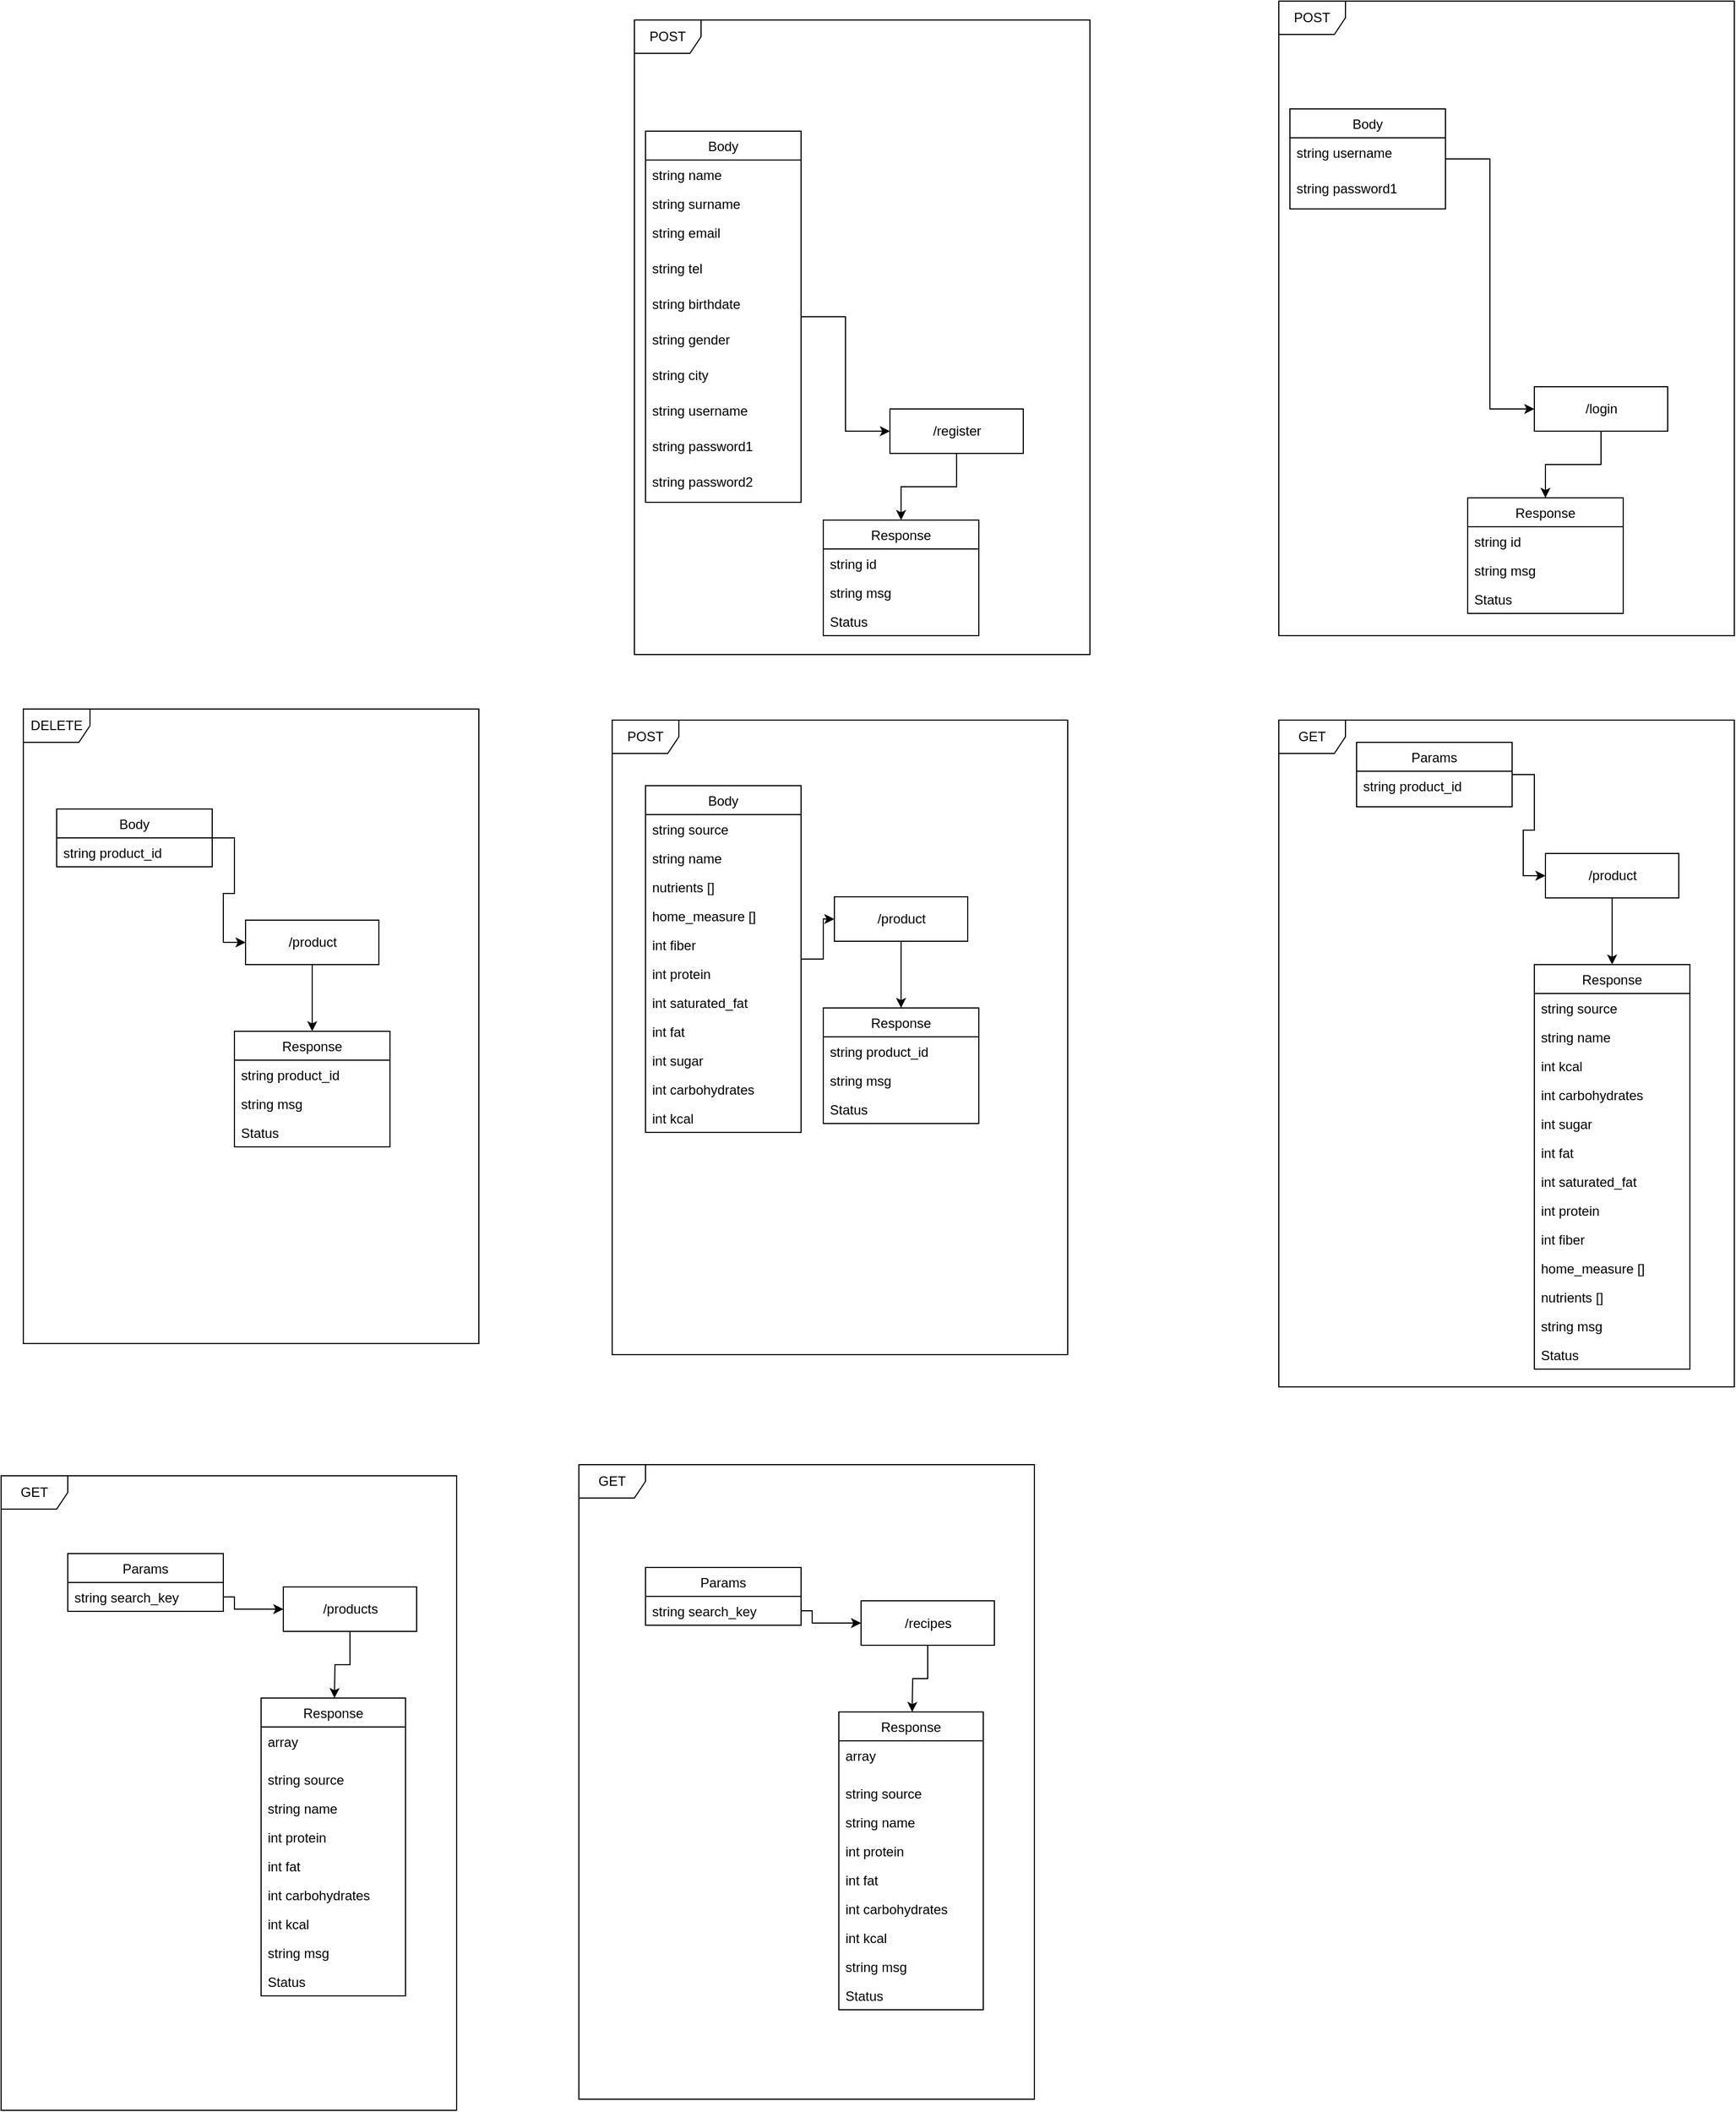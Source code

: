 <mxfile version="13.10.4" type="device"><diagram id="yegU8sAF3auYgTKR-F8N" name="Strona-1"><mxGraphModel dx="4359" dy="2825" grid="1" gridSize="10" guides="1" tooltips="1" connect="1" arrows="1" fold="1" page="1" pageScale="1" pageWidth="827" pageHeight="1169" math="0" shadow="0"><root><mxCell id="0"/><mxCell id="1" parent="0"/><mxCell id="OB1w2-BVkb5mGwFjo3nm-11" style="edgeStyle=orthogonalEdgeStyle;rounded=0;orthogonalLoop=1;jettySize=auto;html=1;entryX=0;entryY=0.5;entryDx=0;entryDy=0;" parent="1" source="OB1w2-BVkb5mGwFjo3nm-1" target="OB1w2-BVkb5mGwFjo3nm-5" edge="1"><mxGeometry relative="1" as="geometry"/></mxCell><mxCell id="OB1w2-BVkb5mGwFjo3nm-1" value="Body" style="swimlane;fontStyle=0;childLayout=stackLayout;horizontal=1;startSize=26;horizontalStack=0;resizeParent=1;resizeParentMax=0;resizeLast=0;collapsible=1;marginBottom=0;swimlaneFillColor=#ffffff;" parent="1" vertex="1"><mxGeometry x="150" y="40" width="140" height="334" as="geometry"/></mxCell><mxCell id="OB1w2-BVkb5mGwFjo3nm-2" value="string name" style="text;strokeColor=none;fillColor=none;align=left;verticalAlign=top;spacingLeft=4;spacingRight=4;overflow=hidden;rotatable=0;points=[[0,0.5],[1,0.5]];portConstraint=eastwest;" parent="OB1w2-BVkb5mGwFjo3nm-1" vertex="1"><mxGeometry y="26" width="140" height="26" as="geometry"/></mxCell><mxCell id="OB1w2-BVkb5mGwFjo3nm-3" value="string surname" style="text;strokeColor=none;fillColor=none;align=left;verticalAlign=top;spacingLeft=4;spacingRight=4;overflow=hidden;rotatable=0;points=[[0,0.5],[1,0.5]];portConstraint=eastwest;" parent="OB1w2-BVkb5mGwFjo3nm-1" vertex="1"><mxGeometry y="52" width="140" height="26" as="geometry"/></mxCell><mxCell id="DghNN2KxjI_iCjwxNgJt-4" value="string email" style="text;strokeColor=none;fillColor=none;align=left;verticalAlign=top;spacingLeft=4;spacingRight=4;overflow=hidden;rotatable=0;points=[[0,0.5],[1,0.5]];portConstraint=eastwest;" vertex="1" parent="OB1w2-BVkb5mGwFjo3nm-1"><mxGeometry y="78" width="140" height="32" as="geometry"/></mxCell><mxCell id="DghNN2KxjI_iCjwxNgJt-5" value="string tel" style="text;strokeColor=none;fillColor=none;align=left;verticalAlign=top;spacingLeft=4;spacingRight=4;overflow=hidden;rotatable=0;points=[[0,0.5],[1,0.5]];portConstraint=eastwest;" vertex="1" parent="OB1w2-BVkb5mGwFjo3nm-1"><mxGeometry y="110" width="140" height="32" as="geometry"/></mxCell><mxCell id="DghNN2KxjI_iCjwxNgJt-7" value="string birthdate" style="text;strokeColor=none;fillColor=none;align=left;verticalAlign=top;spacingLeft=4;spacingRight=4;overflow=hidden;rotatable=0;points=[[0,0.5],[1,0.5]];portConstraint=eastwest;" vertex="1" parent="OB1w2-BVkb5mGwFjo3nm-1"><mxGeometry y="142" width="140" height="32" as="geometry"/></mxCell><mxCell id="DghNN2KxjI_iCjwxNgJt-6" value="string gender" style="text;strokeColor=none;fillColor=none;align=left;verticalAlign=top;spacingLeft=4;spacingRight=4;overflow=hidden;rotatable=0;points=[[0,0.5],[1,0.5]];portConstraint=eastwest;" vertex="1" parent="OB1w2-BVkb5mGwFjo3nm-1"><mxGeometry y="174" width="140" height="32" as="geometry"/></mxCell><mxCell id="DghNN2KxjI_iCjwxNgJt-8" value="string city" style="text;strokeColor=none;fillColor=none;align=left;verticalAlign=top;spacingLeft=4;spacingRight=4;overflow=hidden;rotatable=0;points=[[0,0.5],[1,0.5]];portConstraint=eastwest;" vertex="1" parent="OB1w2-BVkb5mGwFjo3nm-1"><mxGeometry y="206" width="140" height="32" as="geometry"/></mxCell><mxCell id="DghNN2KxjI_iCjwxNgJt-3" value="string username" style="text;strokeColor=none;fillColor=none;align=left;verticalAlign=top;spacingLeft=4;spacingRight=4;overflow=hidden;rotatable=0;points=[[0,0.5],[1,0.5]];portConstraint=eastwest;" vertex="1" parent="OB1w2-BVkb5mGwFjo3nm-1"><mxGeometry y="238" width="140" height="32" as="geometry"/></mxCell><mxCell id="DghNN2KxjI_iCjwxNgJt-2" value="string password1" style="text;strokeColor=none;fillColor=none;align=left;verticalAlign=top;spacingLeft=4;spacingRight=4;overflow=hidden;rotatable=0;points=[[0,0.5],[1,0.5]];portConstraint=eastwest;" vertex="1" parent="OB1w2-BVkb5mGwFjo3nm-1"><mxGeometry y="270" width="140" height="32" as="geometry"/></mxCell><mxCell id="DghNN2KxjI_iCjwxNgJt-1" value="string password2" style="text;strokeColor=none;fillColor=none;align=left;verticalAlign=top;spacingLeft=4;spacingRight=4;overflow=hidden;rotatable=0;points=[[0,0.5],[1,0.5]];portConstraint=eastwest;" vertex="1" parent="OB1w2-BVkb5mGwFjo3nm-1"><mxGeometry y="302" width="140" height="32" as="geometry"/></mxCell><mxCell id="OB1w2-BVkb5mGwFjo3nm-17" style="edgeStyle=orthogonalEdgeStyle;rounded=0;orthogonalLoop=1;jettySize=auto;html=1;entryX=0.5;entryY=0;entryDx=0;entryDy=0;" parent="1" source="OB1w2-BVkb5mGwFjo3nm-5" target="OB1w2-BVkb5mGwFjo3nm-13" edge="1"><mxGeometry relative="1" as="geometry"/></mxCell><mxCell id="OB1w2-BVkb5mGwFjo3nm-5" value="/register" style="html=1;fillColor=#ffffff;" parent="1" vertex="1"><mxGeometry x="370" y="290" width="120" height="40" as="geometry"/></mxCell><mxCell id="OB1w2-BVkb5mGwFjo3nm-13" value="Response" style="swimlane;fontStyle=0;childLayout=stackLayout;horizontal=1;startSize=26;horizontalStack=0;resizeParent=1;resizeParentMax=0;resizeLast=0;collapsible=1;marginBottom=0;swimlaneFillColor=#ffffff;" parent="1" vertex="1"><mxGeometry x="310" y="390" width="140" height="104" as="geometry"><mxRectangle x="305" y="480" width="90" height="26" as="alternateBounds"/></mxGeometry></mxCell><mxCell id="OB1w2-BVkb5mGwFjo3nm-14" value="string id" style="text;strokeColor=none;fillColor=none;align=left;verticalAlign=top;spacingLeft=4;spacingRight=4;overflow=hidden;rotatable=0;points=[[0,0.5],[1,0.5]];portConstraint=eastwest;" parent="OB1w2-BVkb5mGwFjo3nm-13" vertex="1"><mxGeometry y="26" width="140" height="26" as="geometry"/></mxCell><mxCell id="DghNN2KxjI_iCjwxNgJt-47" value="string msg" style="text;strokeColor=none;fillColor=none;align=left;verticalAlign=top;spacingLeft=4;spacingRight=4;overflow=hidden;rotatable=0;points=[[0,0.5],[1,0.5]];portConstraint=eastwest;" vertex="1" parent="OB1w2-BVkb5mGwFjo3nm-13"><mxGeometry y="52" width="140" height="26" as="geometry"/></mxCell><mxCell id="DghNN2KxjI_iCjwxNgJt-46" value="Status" style="text;strokeColor=none;fillColor=none;align=left;verticalAlign=top;spacingLeft=4;spacingRight=4;overflow=hidden;rotatable=0;points=[[0,0.5],[1,0.5]];portConstraint=eastwest;" vertex="1" parent="OB1w2-BVkb5mGwFjo3nm-13"><mxGeometry y="78" width="140" height="26" as="geometry"/></mxCell><mxCell id="OB1w2-BVkb5mGwFjo3nm-27" value="POST" style="shape=umlFrame;whiteSpace=wrap;html=1;fillColor=#ffffff;" parent="1" vertex="1"><mxGeometry x="140" y="-60" width="410" height="571" as="geometry"/></mxCell><mxCell id="DghNN2KxjI_iCjwxNgJt-9" style="edgeStyle=orthogonalEdgeStyle;rounded=0;orthogonalLoop=1;jettySize=auto;html=1;entryX=0;entryY=0.5;entryDx=0;entryDy=0;" edge="1" parent="1" source="DghNN2KxjI_iCjwxNgJt-10" target="DghNN2KxjI_iCjwxNgJt-22"><mxGeometry relative="1" as="geometry"/></mxCell><mxCell id="DghNN2KxjI_iCjwxNgJt-10" value="Body" style="swimlane;fontStyle=0;childLayout=stackLayout;horizontal=1;startSize=26;horizontalStack=0;resizeParent=1;resizeParentMax=0;resizeLast=0;collapsible=1;marginBottom=0;swimlaneFillColor=#ffffff;" vertex="1" parent="1"><mxGeometry x="730" y="20" width="140" height="90" as="geometry"/></mxCell><mxCell id="DghNN2KxjI_iCjwxNgJt-18" value="string username" style="text;strokeColor=none;fillColor=none;align=left;verticalAlign=top;spacingLeft=4;spacingRight=4;overflow=hidden;rotatable=0;points=[[0,0.5],[1,0.5]];portConstraint=eastwest;" vertex="1" parent="DghNN2KxjI_iCjwxNgJt-10"><mxGeometry y="26" width="140" height="32" as="geometry"/></mxCell><mxCell id="DghNN2KxjI_iCjwxNgJt-19" value="string password1" style="text;strokeColor=none;fillColor=none;align=left;verticalAlign=top;spacingLeft=4;spacingRight=4;overflow=hidden;rotatable=0;points=[[0,0.5],[1,0.5]];portConstraint=eastwest;" vertex="1" parent="DghNN2KxjI_iCjwxNgJt-10"><mxGeometry y="58" width="140" height="32" as="geometry"/></mxCell><mxCell id="DghNN2KxjI_iCjwxNgJt-21" style="edgeStyle=orthogonalEdgeStyle;rounded=0;orthogonalLoop=1;jettySize=auto;html=1;entryX=0.5;entryY=0;entryDx=0;entryDy=0;" edge="1" parent="1" source="DghNN2KxjI_iCjwxNgJt-22" target="DghNN2KxjI_iCjwxNgJt-23"><mxGeometry relative="1" as="geometry"/></mxCell><mxCell id="DghNN2KxjI_iCjwxNgJt-22" value="/login" style="html=1;fillColor=#ffffff;" vertex="1" parent="1"><mxGeometry x="950" y="270" width="120" height="40" as="geometry"/></mxCell><mxCell id="DghNN2KxjI_iCjwxNgJt-23" value="Response" style="swimlane;fontStyle=0;childLayout=stackLayout;horizontal=1;startSize=26;horizontalStack=0;resizeParent=1;resizeParentMax=0;resizeLast=0;collapsible=1;marginBottom=0;swimlaneFillColor=#ffffff;" vertex="1" parent="1"><mxGeometry x="890" y="370" width="140" height="104" as="geometry"><mxRectangle x="305" y="480" width="90" height="26" as="alternateBounds"/></mxGeometry></mxCell><mxCell id="DghNN2KxjI_iCjwxNgJt-44" value="string id" style="text;strokeColor=none;fillColor=none;align=left;verticalAlign=top;spacingLeft=4;spacingRight=4;overflow=hidden;rotatable=0;points=[[0,0.5],[1,0.5]];portConstraint=eastwest;" vertex="1" parent="DghNN2KxjI_iCjwxNgJt-23"><mxGeometry y="26" width="140" height="26" as="geometry"/></mxCell><mxCell id="DghNN2KxjI_iCjwxNgJt-45" value="string msg" style="text;strokeColor=none;fillColor=none;align=left;verticalAlign=top;spacingLeft=4;spacingRight=4;overflow=hidden;rotatable=0;points=[[0,0.5],[1,0.5]];portConstraint=eastwest;" vertex="1" parent="DghNN2KxjI_iCjwxNgJt-23"><mxGeometry y="52" width="140" height="26" as="geometry"/></mxCell><mxCell id="DghNN2KxjI_iCjwxNgJt-24" value="Status" style="text;strokeColor=none;fillColor=none;align=left;verticalAlign=top;spacingLeft=4;spacingRight=4;overflow=hidden;rotatable=0;points=[[0,0.5],[1,0.5]];portConstraint=eastwest;" vertex="1" parent="DghNN2KxjI_iCjwxNgJt-23"><mxGeometry y="78" width="140" height="26" as="geometry"/></mxCell><mxCell id="DghNN2KxjI_iCjwxNgJt-25" value="POST" style="shape=umlFrame;whiteSpace=wrap;html=1;fillColor=#ffffff;" vertex="1" parent="1"><mxGeometry x="720" y="-77" width="410" height="571" as="geometry"/></mxCell><mxCell id="DghNN2KxjI_iCjwxNgJt-26" value="GET" style="shape=umlFrame;whiteSpace=wrap;html=1;fillColor=#ffffff;" vertex="1" parent="1"><mxGeometry x="720" y="570" width="410" height="600" as="geometry"/></mxCell><mxCell id="DghNN2KxjI_iCjwxNgJt-36" style="edgeStyle=orthogonalEdgeStyle;rounded=0;orthogonalLoop=1;jettySize=auto;html=1;entryX=0;entryY=0.5;entryDx=0;entryDy=0;" edge="1" parent="1" source="DghNN2KxjI_iCjwxNgJt-37" target="DghNN2KxjI_iCjwxNgJt-41"><mxGeometry relative="1" as="geometry"/></mxCell><mxCell id="DghNN2KxjI_iCjwxNgJt-37" value="Params" style="swimlane;fontStyle=0;childLayout=stackLayout;horizontal=1;startSize=26;horizontalStack=0;resizeParent=1;resizeParentMax=0;resizeLast=0;collapsible=1;marginBottom=0;swimlaneFillColor=#ffffff;" vertex="1" parent="1"><mxGeometry x="790" y="590" width="140" height="58" as="geometry"/></mxCell><mxCell id="DghNN2KxjI_iCjwxNgJt-38" value="string product_id" style="text;strokeColor=none;fillColor=none;align=left;verticalAlign=top;spacingLeft=4;spacingRight=4;overflow=hidden;rotatable=0;points=[[0,0.5],[1,0.5]];portConstraint=eastwest;" vertex="1" parent="DghNN2KxjI_iCjwxNgJt-37"><mxGeometry y="26" width="140" height="32" as="geometry"/></mxCell><mxCell id="DghNN2KxjI_iCjwxNgJt-40" style="edgeStyle=orthogonalEdgeStyle;rounded=0;orthogonalLoop=1;jettySize=auto;html=1;entryX=0.5;entryY=0;entryDx=0;entryDy=0;" edge="1" parent="1" source="DghNN2KxjI_iCjwxNgJt-41" target="DghNN2KxjI_iCjwxNgJt-42"><mxGeometry relative="1" as="geometry"/></mxCell><mxCell id="DghNN2KxjI_iCjwxNgJt-41" value="/product" style="html=1;fillColor=#ffffff;" vertex="1" parent="1"><mxGeometry x="960" y="690" width="120" height="40" as="geometry"/></mxCell><mxCell id="DghNN2KxjI_iCjwxNgJt-42" value="Response" style="swimlane;fontStyle=0;childLayout=stackLayout;horizontal=1;startSize=26;horizontalStack=0;resizeParent=1;resizeParentMax=0;resizeLast=0;collapsible=1;marginBottom=0;swimlaneFillColor=#ffffff;" vertex="1" parent="1"><mxGeometry x="950" y="790" width="140" height="364" as="geometry"><mxRectangle x="305" y="480" width="90" height="26" as="alternateBounds"/></mxGeometry></mxCell><mxCell id="DghNN2KxjI_iCjwxNgJt-52" value="string source" style="text;strokeColor=none;fillColor=none;align=left;verticalAlign=top;spacingLeft=4;spacingRight=4;overflow=hidden;rotatable=0;points=[[0,0.5],[1,0.5]];portConstraint=eastwest;" vertex="1" parent="DghNN2KxjI_iCjwxNgJt-42"><mxGeometry y="26" width="140" height="26" as="geometry"/></mxCell><mxCell id="DghNN2KxjI_iCjwxNgJt-51" value="string name" style="text;strokeColor=none;fillColor=none;align=left;verticalAlign=top;spacingLeft=4;spacingRight=4;overflow=hidden;rotatable=0;points=[[0,0.5],[1,0.5]];portConstraint=eastwest;" vertex="1" parent="DghNN2KxjI_iCjwxNgJt-42"><mxGeometry y="52" width="140" height="26" as="geometry"/></mxCell><mxCell id="DghNN2KxjI_iCjwxNgJt-43" value="int kcal" style="text;strokeColor=none;fillColor=none;align=left;verticalAlign=top;spacingLeft=4;spacingRight=4;overflow=hidden;rotatable=0;points=[[0,0.5],[1,0.5]];portConstraint=eastwest;" vertex="1" parent="DghNN2KxjI_iCjwxNgJt-42"><mxGeometry y="78" width="140" height="26" as="geometry"/></mxCell><mxCell id="DghNN2KxjI_iCjwxNgJt-48" value="int carbohydrates" style="text;strokeColor=none;fillColor=none;align=left;verticalAlign=top;spacingLeft=4;spacingRight=4;overflow=hidden;rotatable=0;points=[[0,0.5],[1,0.5]];portConstraint=eastwest;" vertex="1" parent="DghNN2KxjI_iCjwxNgJt-42"><mxGeometry y="104" width="140" height="26" as="geometry"/></mxCell><mxCell id="DghNN2KxjI_iCjwxNgJt-49" value="int sugar" style="text;strokeColor=none;fillColor=none;align=left;verticalAlign=top;spacingLeft=4;spacingRight=4;overflow=hidden;rotatable=0;points=[[0,0.5],[1,0.5]];portConstraint=eastwest;" vertex="1" parent="DghNN2KxjI_iCjwxNgJt-42"><mxGeometry y="130" width="140" height="26" as="geometry"/></mxCell><mxCell id="DghNN2KxjI_iCjwxNgJt-50" value="int fat" style="text;strokeColor=none;fillColor=none;align=left;verticalAlign=top;spacingLeft=4;spacingRight=4;overflow=hidden;rotatable=0;points=[[0,0.5],[1,0.5]];portConstraint=eastwest;" vertex="1" parent="DghNN2KxjI_iCjwxNgJt-42"><mxGeometry y="156" width="140" height="26" as="geometry"/></mxCell><mxCell id="DghNN2KxjI_iCjwxNgJt-53" value="int saturated_fat" style="text;strokeColor=none;fillColor=none;align=left;verticalAlign=top;spacingLeft=4;spacingRight=4;overflow=hidden;rotatable=0;points=[[0,0.5],[1,0.5]];portConstraint=eastwest;" vertex="1" parent="DghNN2KxjI_iCjwxNgJt-42"><mxGeometry y="182" width="140" height="26" as="geometry"/></mxCell><mxCell id="DghNN2KxjI_iCjwxNgJt-54" value="int protein" style="text;strokeColor=none;fillColor=none;align=left;verticalAlign=top;spacingLeft=4;spacingRight=4;overflow=hidden;rotatable=0;points=[[0,0.5],[1,0.5]];portConstraint=eastwest;" vertex="1" parent="DghNN2KxjI_iCjwxNgJt-42"><mxGeometry y="208" width="140" height="26" as="geometry"/></mxCell><mxCell id="DghNN2KxjI_iCjwxNgJt-55" value="int fiber" style="text;strokeColor=none;fillColor=none;align=left;verticalAlign=top;spacingLeft=4;spacingRight=4;overflow=hidden;rotatable=0;points=[[0,0.5],[1,0.5]];portConstraint=eastwest;" vertex="1" parent="DghNN2KxjI_iCjwxNgJt-42"><mxGeometry y="234" width="140" height="26" as="geometry"/></mxCell><mxCell id="DghNN2KxjI_iCjwxNgJt-56" value="home_measure []" style="text;strokeColor=none;fillColor=none;align=left;verticalAlign=top;spacingLeft=4;spacingRight=4;overflow=hidden;rotatable=0;points=[[0,0.5],[1,0.5]];portConstraint=eastwest;" vertex="1" parent="DghNN2KxjI_iCjwxNgJt-42"><mxGeometry y="260" width="140" height="26" as="geometry"/></mxCell><mxCell id="DghNN2KxjI_iCjwxNgJt-57" value="nutrients []" style="text;strokeColor=none;fillColor=none;align=left;verticalAlign=top;spacingLeft=4;spacingRight=4;overflow=hidden;rotatable=0;points=[[0,0.5],[1,0.5]];portConstraint=eastwest;" vertex="1" parent="DghNN2KxjI_iCjwxNgJt-42"><mxGeometry y="286" width="140" height="26" as="geometry"/></mxCell><mxCell id="DghNN2KxjI_iCjwxNgJt-187" value="string msg" style="text;strokeColor=none;fillColor=none;align=left;verticalAlign=top;spacingLeft=4;spacingRight=4;overflow=hidden;rotatable=0;points=[[0,0.5],[1,0.5]];portConstraint=eastwest;" vertex="1" parent="DghNN2KxjI_iCjwxNgJt-42"><mxGeometry y="312" width="140" height="26" as="geometry"/></mxCell><mxCell id="DghNN2KxjI_iCjwxNgJt-188" value="Status" style="text;strokeColor=none;fillColor=none;align=left;verticalAlign=top;spacingLeft=4;spacingRight=4;overflow=hidden;rotatable=0;points=[[0,0.5],[1,0.5]];portConstraint=eastwest;" vertex="1" parent="DghNN2KxjI_iCjwxNgJt-42"><mxGeometry y="338" width="140" height="26" as="geometry"/></mxCell><mxCell id="DghNN2KxjI_iCjwxNgJt-58" value="POST" style="shape=umlFrame;whiteSpace=wrap;html=1;fillColor=#ffffff;" vertex="1" parent="1"><mxGeometry x="120" y="570" width="410" height="571" as="geometry"/></mxCell><mxCell id="DghNN2KxjI_iCjwxNgJt-59" style="edgeStyle=orthogonalEdgeStyle;rounded=0;orthogonalLoop=1;jettySize=auto;html=1;entryX=0;entryY=0.5;entryDx=0;entryDy=0;" edge="1" parent="1" source="DghNN2KxjI_iCjwxNgJt-60" target="DghNN2KxjI_iCjwxNgJt-63"><mxGeometry relative="1" as="geometry"/></mxCell><mxCell id="DghNN2KxjI_iCjwxNgJt-60" value="Body" style="swimlane;fontStyle=0;childLayout=stackLayout;horizontal=1;startSize=26;horizontalStack=0;resizeParent=1;resizeParentMax=0;resizeLast=0;collapsible=1;marginBottom=0;swimlaneFillColor=#ffffff;" vertex="1" parent="1"><mxGeometry x="150" y="629" width="140" height="312" as="geometry"/></mxCell><mxCell id="DghNN2KxjI_iCjwxNgJt-76" value="string source" style="text;strokeColor=none;fillColor=none;align=left;verticalAlign=top;spacingLeft=4;spacingRight=4;overflow=hidden;rotatable=0;points=[[0,0.5],[1,0.5]];portConstraint=eastwest;" vertex="1" parent="DghNN2KxjI_iCjwxNgJt-60"><mxGeometry y="26" width="140" height="26" as="geometry"/></mxCell><mxCell id="DghNN2KxjI_iCjwxNgJt-77" value="string name" style="text;strokeColor=none;fillColor=none;align=left;verticalAlign=top;spacingLeft=4;spacingRight=4;overflow=hidden;rotatable=0;points=[[0,0.5],[1,0.5]];portConstraint=eastwest;" vertex="1" parent="DghNN2KxjI_iCjwxNgJt-60"><mxGeometry y="52" width="140" height="26" as="geometry"/></mxCell><mxCell id="DghNN2KxjI_iCjwxNgJt-86" value="nutrients []" style="text;strokeColor=none;fillColor=none;align=left;verticalAlign=top;spacingLeft=4;spacingRight=4;overflow=hidden;rotatable=0;points=[[0,0.5],[1,0.5]];portConstraint=eastwest;" vertex="1" parent="DghNN2KxjI_iCjwxNgJt-60"><mxGeometry y="78" width="140" height="26" as="geometry"/></mxCell><mxCell id="DghNN2KxjI_iCjwxNgJt-85" value="home_measure []" style="text;strokeColor=none;fillColor=none;align=left;verticalAlign=top;spacingLeft=4;spacingRight=4;overflow=hidden;rotatable=0;points=[[0,0.5],[1,0.5]];portConstraint=eastwest;" vertex="1" parent="DghNN2KxjI_iCjwxNgJt-60"><mxGeometry y="104" width="140" height="26" as="geometry"/></mxCell><mxCell id="DghNN2KxjI_iCjwxNgJt-84" value="int fiber" style="text;strokeColor=none;fillColor=none;align=left;verticalAlign=top;spacingLeft=4;spacingRight=4;overflow=hidden;rotatable=0;points=[[0,0.5],[1,0.5]];portConstraint=eastwest;" vertex="1" parent="DghNN2KxjI_iCjwxNgJt-60"><mxGeometry y="130" width="140" height="26" as="geometry"/></mxCell><mxCell id="DghNN2KxjI_iCjwxNgJt-83" value="int protein" style="text;strokeColor=none;fillColor=none;align=left;verticalAlign=top;spacingLeft=4;spacingRight=4;overflow=hidden;rotatable=0;points=[[0,0.5],[1,0.5]];portConstraint=eastwest;" vertex="1" parent="DghNN2KxjI_iCjwxNgJt-60"><mxGeometry y="156" width="140" height="26" as="geometry"/></mxCell><mxCell id="DghNN2KxjI_iCjwxNgJt-82" value="int saturated_fat" style="text;strokeColor=none;fillColor=none;align=left;verticalAlign=top;spacingLeft=4;spacingRight=4;overflow=hidden;rotatable=0;points=[[0,0.5],[1,0.5]];portConstraint=eastwest;" vertex="1" parent="DghNN2KxjI_iCjwxNgJt-60"><mxGeometry y="182" width="140" height="26" as="geometry"/></mxCell><mxCell id="DghNN2KxjI_iCjwxNgJt-81" value="int fat" style="text;strokeColor=none;fillColor=none;align=left;verticalAlign=top;spacingLeft=4;spacingRight=4;overflow=hidden;rotatable=0;points=[[0,0.5],[1,0.5]];portConstraint=eastwest;" vertex="1" parent="DghNN2KxjI_iCjwxNgJt-60"><mxGeometry y="208" width="140" height="26" as="geometry"/></mxCell><mxCell id="DghNN2KxjI_iCjwxNgJt-80" value="int sugar" style="text;strokeColor=none;fillColor=none;align=left;verticalAlign=top;spacingLeft=4;spacingRight=4;overflow=hidden;rotatable=0;points=[[0,0.5],[1,0.5]];portConstraint=eastwest;" vertex="1" parent="DghNN2KxjI_iCjwxNgJt-60"><mxGeometry y="234" width="140" height="26" as="geometry"/></mxCell><mxCell id="DghNN2KxjI_iCjwxNgJt-79" value="int carbohydrates" style="text;strokeColor=none;fillColor=none;align=left;verticalAlign=top;spacingLeft=4;spacingRight=4;overflow=hidden;rotatable=0;points=[[0,0.5],[1,0.5]];portConstraint=eastwest;" vertex="1" parent="DghNN2KxjI_iCjwxNgJt-60"><mxGeometry y="260" width="140" height="26" as="geometry"/></mxCell><mxCell id="DghNN2KxjI_iCjwxNgJt-78" value="int kcal" style="text;strokeColor=none;fillColor=none;align=left;verticalAlign=top;spacingLeft=4;spacingRight=4;overflow=hidden;rotatable=0;points=[[0,0.5],[1,0.5]];portConstraint=eastwest;" vertex="1" parent="DghNN2KxjI_iCjwxNgJt-60"><mxGeometry y="286" width="140" height="26" as="geometry"/></mxCell><mxCell id="DghNN2KxjI_iCjwxNgJt-62" style="edgeStyle=orthogonalEdgeStyle;rounded=0;orthogonalLoop=1;jettySize=auto;html=1;entryX=0.5;entryY=0;entryDx=0;entryDy=0;" edge="1" parent="1" source="DghNN2KxjI_iCjwxNgJt-63" target="DghNN2KxjI_iCjwxNgJt-64"><mxGeometry relative="1" as="geometry"/></mxCell><mxCell id="DghNN2KxjI_iCjwxNgJt-63" value="/product" style="html=1;fillColor=#ffffff;" vertex="1" parent="1"><mxGeometry x="320" y="729" width="120" height="40" as="geometry"/></mxCell><mxCell id="DghNN2KxjI_iCjwxNgJt-64" value="Response" style="swimlane;fontStyle=0;childLayout=stackLayout;horizontal=1;startSize=26;horizontalStack=0;resizeParent=1;resizeParentMax=0;resizeLast=0;collapsible=1;marginBottom=0;swimlaneFillColor=#ffffff;" vertex="1" parent="1"><mxGeometry x="310" y="829" width="140" height="104" as="geometry"><mxRectangle x="305" y="480" width="90" height="26" as="alternateBounds"/></mxGeometry></mxCell><mxCell id="DghNN2KxjI_iCjwxNgJt-70" value="string product_id" style="text;strokeColor=none;fillColor=none;align=left;verticalAlign=top;spacingLeft=4;spacingRight=4;overflow=hidden;rotatable=0;points=[[0,0.5],[1,0.5]];portConstraint=eastwest;" vertex="1" parent="DghNN2KxjI_iCjwxNgJt-64"><mxGeometry y="26" width="140" height="26" as="geometry"/></mxCell><mxCell id="DghNN2KxjI_iCjwxNgJt-66" value="string msg" style="text;strokeColor=none;fillColor=none;align=left;verticalAlign=top;spacingLeft=4;spacingRight=4;overflow=hidden;rotatable=0;points=[[0,0.5],[1,0.5]];portConstraint=eastwest;" vertex="1" parent="DghNN2KxjI_iCjwxNgJt-64"><mxGeometry y="52" width="140" height="26" as="geometry"/></mxCell><mxCell id="DghNN2KxjI_iCjwxNgJt-87" value="Status" style="text;strokeColor=none;fillColor=none;align=left;verticalAlign=top;spacingLeft=4;spacingRight=4;overflow=hidden;rotatable=0;points=[[0,0.5],[1,0.5]];portConstraint=eastwest;" vertex="1" parent="DghNN2KxjI_iCjwxNgJt-64"><mxGeometry y="78" width="140" height="26" as="geometry"/></mxCell><mxCell id="DghNN2KxjI_iCjwxNgJt-88" value="DELETE" style="shape=umlFrame;whiteSpace=wrap;html=1;fillColor=#ffffff;" vertex="1" parent="1"><mxGeometry x="-410" y="560" width="410" height="571" as="geometry"/></mxCell><mxCell id="DghNN2KxjI_iCjwxNgJt-89" style="edgeStyle=orthogonalEdgeStyle;rounded=0;orthogonalLoop=1;jettySize=auto;html=1;entryX=0;entryY=0.5;entryDx=0;entryDy=0;exitX=1;exitY=0.5;exitDx=0;exitDy=0;" edge="1" parent="1" source="DghNN2KxjI_iCjwxNgJt-151" target="DghNN2KxjI_iCjwxNgJt-103"><mxGeometry relative="1" as="geometry"><mxPoint x="-220" y="1380" as="sourcePoint"/><Array as="points"><mxPoint x="-220" y="1359"/><mxPoint x="-220" y="1370"/></Array></mxGeometry></mxCell><mxCell id="DghNN2KxjI_iCjwxNgJt-102" style="edgeStyle=orthogonalEdgeStyle;rounded=0;orthogonalLoop=1;jettySize=auto;html=1;entryX=0.5;entryY=0;entryDx=0;entryDy=0;" edge="1" parent="1" source="DghNN2KxjI_iCjwxNgJt-103"><mxGeometry relative="1" as="geometry"><mxPoint x="-130" y="1450" as="targetPoint"/></mxGeometry></mxCell><mxCell id="DghNN2KxjI_iCjwxNgJt-103" value="/products" style="html=1;fillColor=#ffffff;" vertex="1" parent="1"><mxGeometry x="-176" y="1350" width="120" height="40" as="geometry"/></mxCell><mxCell id="DghNN2KxjI_iCjwxNgJt-108" value="GET" style="shape=umlFrame;whiteSpace=wrap;html=1;fillColor=#ffffff;" vertex="1" parent="1"><mxGeometry x="-430" y="1250" width="410" height="571" as="geometry"/></mxCell><mxCell id="DghNN2KxjI_iCjwxNgJt-109" style="edgeStyle=orthogonalEdgeStyle;rounded=0;orthogonalLoop=1;jettySize=auto;html=1;entryX=0;entryY=0.5;entryDx=0;entryDy=0;" edge="1" parent="1" source="DghNN2KxjI_iCjwxNgJt-110" target="DghNN2KxjI_iCjwxNgJt-123"><mxGeometry relative="1" as="geometry"/></mxCell><mxCell id="DghNN2KxjI_iCjwxNgJt-110" value="Body" style="swimlane;fontStyle=0;childLayout=stackLayout;horizontal=1;startSize=26;horizontalStack=0;resizeParent=1;resizeParentMax=0;resizeLast=0;collapsible=1;marginBottom=0;swimlaneFillColor=#ffffff;" vertex="1" parent="1"><mxGeometry x="-380" y="650" width="140" height="52" as="geometry"/></mxCell><mxCell id="DghNN2KxjI_iCjwxNgJt-128" value="string product_id" style="text;strokeColor=none;fillColor=none;align=left;verticalAlign=top;spacingLeft=4;spacingRight=4;overflow=hidden;rotatable=0;points=[[0,0.5],[1,0.5]];portConstraint=eastwest;" vertex="1" parent="DghNN2KxjI_iCjwxNgJt-110"><mxGeometry y="26" width="140" height="26" as="geometry"/></mxCell><mxCell id="DghNN2KxjI_iCjwxNgJt-122" style="edgeStyle=orthogonalEdgeStyle;rounded=0;orthogonalLoop=1;jettySize=auto;html=1;entryX=0.5;entryY=0;entryDx=0;entryDy=0;" edge="1" parent="1" source="DghNN2KxjI_iCjwxNgJt-123" target="DghNN2KxjI_iCjwxNgJt-124"><mxGeometry relative="1" as="geometry"/></mxCell><mxCell id="DghNN2KxjI_iCjwxNgJt-123" value="/product" style="html=1;fillColor=#ffffff;" vertex="1" parent="1"><mxGeometry x="-210" y="750" width="120" height="40" as="geometry"/></mxCell><mxCell id="DghNN2KxjI_iCjwxNgJt-124" value="Response" style="swimlane;fontStyle=0;childLayout=stackLayout;horizontal=1;startSize=26;horizontalStack=0;resizeParent=1;resizeParentMax=0;resizeLast=0;collapsible=1;marginBottom=0;swimlaneFillColor=#ffffff;" vertex="1" parent="1"><mxGeometry x="-220" y="850" width="140" height="104" as="geometry"><mxRectangle x="305" y="480" width="90" height="26" as="alternateBounds"/></mxGeometry></mxCell><mxCell id="DghNN2KxjI_iCjwxNgJt-125" value="string product_id" style="text;strokeColor=none;fillColor=none;align=left;verticalAlign=top;spacingLeft=4;spacingRight=4;overflow=hidden;rotatable=0;points=[[0,0.5],[1,0.5]];portConstraint=eastwest;" vertex="1" parent="DghNN2KxjI_iCjwxNgJt-124"><mxGeometry y="26" width="140" height="26" as="geometry"/></mxCell><mxCell id="DghNN2KxjI_iCjwxNgJt-126" value="string msg" style="text;strokeColor=none;fillColor=none;align=left;verticalAlign=top;spacingLeft=4;spacingRight=4;overflow=hidden;rotatable=0;points=[[0,0.5],[1,0.5]];portConstraint=eastwest;" vertex="1" parent="DghNN2KxjI_iCjwxNgJt-124"><mxGeometry y="52" width="140" height="26" as="geometry"/></mxCell><mxCell id="DghNN2KxjI_iCjwxNgJt-127" value="Status" style="text;strokeColor=none;fillColor=none;align=left;verticalAlign=top;spacingLeft=4;spacingRight=4;overflow=hidden;rotatable=0;points=[[0,0.5],[1,0.5]];portConstraint=eastwest;" vertex="1" parent="DghNN2KxjI_iCjwxNgJt-124"><mxGeometry y="78" width="140" height="26" as="geometry"/></mxCell><mxCell id="DghNN2KxjI_iCjwxNgJt-150" value="Params" style="swimlane;fontStyle=0;childLayout=stackLayout;horizontal=1;startSize=26;horizontalStack=0;resizeParent=1;resizeParentMax=0;resizeLast=0;collapsible=1;marginBottom=0;swimlaneFillColor=#ffffff;" vertex="1" parent="1"><mxGeometry x="-370" y="1320" width="140" height="52" as="geometry"><mxRectangle x="305" y="480" width="90" height="26" as="alternateBounds"/></mxGeometry></mxCell><mxCell id="DghNN2KxjI_iCjwxNgJt-151" value="string search_key" style="text;strokeColor=none;fillColor=none;align=left;verticalAlign=top;spacingLeft=4;spacingRight=4;overflow=hidden;rotatable=0;points=[[0,0.5],[1,0.5]];portConstraint=eastwest;" vertex="1" parent="DghNN2KxjI_iCjwxNgJt-150"><mxGeometry y="26" width="140" height="26" as="geometry"/></mxCell><mxCell id="DghNN2KxjI_iCjwxNgJt-154" value="Response" style="swimlane;fontStyle=0;childLayout=stackLayout;horizontal=1;startSize=26;horizontalStack=0;resizeParent=1;resizeParentMax=0;resizeLast=0;collapsible=1;marginBottom=0;swimlaneFillColor=#ffffff;" vertex="1" parent="1"><mxGeometry x="-196" y="1450" width="130" height="268" as="geometry"/></mxCell><mxCell id="DghNN2KxjI_iCjwxNgJt-167" value="array" style="text;strokeColor=none;fillColor=none;align=left;verticalAlign=top;spacingLeft=4;spacingRight=4;overflow=hidden;rotatable=0;points=[[0,0.5],[1,0.5]];portConstraint=eastwest;" vertex="1" parent="DghNN2KxjI_iCjwxNgJt-154"><mxGeometry y="26" width="130" height="34" as="geometry"/></mxCell><mxCell id="DghNN2KxjI_iCjwxNgJt-155" value="string source" style="text;strokeColor=none;fillColor=none;align=left;verticalAlign=top;spacingLeft=4;spacingRight=4;overflow=hidden;rotatable=0;points=[[0,0.5],[1,0.5]];portConstraint=eastwest;" vertex="1" parent="DghNN2KxjI_iCjwxNgJt-154"><mxGeometry y="60" width="130" height="26" as="geometry"/></mxCell><mxCell id="DghNN2KxjI_iCjwxNgJt-156" value="string name" style="text;strokeColor=none;fillColor=none;align=left;verticalAlign=top;spacingLeft=4;spacingRight=4;overflow=hidden;rotatable=0;points=[[0,0.5],[1,0.5]];portConstraint=eastwest;" vertex="1" parent="DghNN2KxjI_iCjwxNgJt-154"><mxGeometry y="86" width="130" height="26" as="geometry"/></mxCell><mxCell id="DghNN2KxjI_iCjwxNgJt-160" value="int protein" style="text;strokeColor=none;fillColor=none;align=left;verticalAlign=top;spacingLeft=4;spacingRight=4;overflow=hidden;rotatable=0;points=[[0,0.5],[1,0.5]];portConstraint=eastwest;" vertex="1" parent="DghNN2KxjI_iCjwxNgJt-154"><mxGeometry y="112" width="130" height="26" as="geometry"/></mxCell><mxCell id="DghNN2KxjI_iCjwxNgJt-162" value="int fat" style="text;strokeColor=none;fillColor=none;align=left;verticalAlign=top;spacingLeft=4;spacingRight=4;overflow=hidden;rotatable=0;points=[[0,0.5],[1,0.5]];portConstraint=eastwest;" vertex="1" parent="DghNN2KxjI_iCjwxNgJt-154"><mxGeometry y="138" width="130" height="26" as="geometry"/></mxCell><mxCell id="DghNN2KxjI_iCjwxNgJt-164" value="int carbohydrates" style="text;strokeColor=none;fillColor=none;align=left;verticalAlign=top;spacingLeft=4;spacingRight=4;overflow=hidden;rotatable=0;points=[[0,0.5],[1,0.5]];portConstraint=eastwest;" vertex="1" parent="DghNN2KxjI_iCjwxNgJt-154"><mxGeometry y="164" width="130" height="26" as="geometry"/></mxCell><mxCell id="DghNN2KxjI_iCjwxNgJt-165" value="int kcal" style="text;strokeColor=none;fillColor=none;align=left;verticalAlign=top;spacingLeft=4;spacingRight=4;overflow=hidden;rotatable=0;points=[[0,0.5],[1,0.5]];portConstraint=eastwest;" vertex="1" parent="DghNN2KxjI_iCjwxNgJt-154"><mxGeometry y="190" width="130" height="26" as="geometry"/></mxCell><mxCell id="DghNN2KxjI_iCjwxNgJt-183" value="string msg" style="text;strokeColor=none;fillColor=none;align=left;verticalAlign=top;spacingLeft=4;spacingRight=4;overflow=hidden;rotatable=0;points=[[0,0.5],[1,0.5]];portConstraint=eastwest;" vertex="1" parent="DghNN2KxjI_iCjwxNgJt-154"><mxGeometry y="216" width="130" height="26" as="geometry"/></mxCell><mxCell id="DghNN2KxjI_iCjwxNgJt-184" value="Status" style="text;strokeColor=none;fillColor=none;align=left;verticalAlign=top;spacingLeft=4;spacingRight=4;overflow=hidden;rotatable=0;points=[[0,0.5],[1,0.5]];portConstraint=eastwest;" vertex="1" parent="DghNN2KxjI_iCjwxNgJt-154"><mxGeometry y="242" width="130" height="26" as="geometry"/></mxCell><mxCell id="DghNN2KxjI_iCjwxNgJt-169" style="edgeStyle=orthogonalEdgeStyle;rounded=0;orthogonalLoop=1;jettySize=auto;html=1;entryX=0;entryY=0.5;entryDx=0;entryDy=0;exitX=1;exitY=0.5;exitDx=0;exitDy=0;" edge="1" parent="1" source="DghNN2KxjI_iCjwxNgJt-173" target="DghNN2KxjI_iCjwxNgJt-171"><mxGeometry relative="1" as="geometry"><mxPoint x="300" y="1392.5" as="sourcePoint"/><Array as="points"><mxPoint x="300" y="1371.5"/><mxPoint x="300" y="1382.5"/></Array></mxGeometry></mxCell><mxCell id="DghNN2KxjI_iCjwxNgJt-170" style="edgeStyle=orthogonalEdgeStyle;rounded=0;orthogonalLoop=1;jettySize=auto;html=1;entryX=0.5;entryY=0;entryDx=0;entryDy=0;" edge="1" parent="1" source="DghNN2KxjI_iCjwxNgJt-171"><mxGeometry relative="1" as="geometry"><mxPoint x="390" y="1462.5" as="targetPoint"/></mxGeometry></mxCell><mxCell id="DghNN2KxjI_iCjwxNgJt-171" value="/recipes" style="html=1;fillColor=#ffffff;" vertex="1" parent="1"><mxGeometry x="344" y="1362.5" width="120" height="40" as="geometry"/></mxCell><mxCell id="DghNN2KxjI_iCjwxNgJt-172" value="Params" style="swimlane;fontStyle=0;childLayout=stackLayout;horizontal=1;startSize=26;horizontalStack=0;resizeParent=1;resizeParentMax=0;resizeLast=0;collapsible=1;marginBottom=0;swimlaneFillColor=#ffffff;" vertex="1" parent="1"><mxGeometry x="150" y="1332.5" width="140" height="52" as="geometry"><mxRectangle x="305" y="480" width="90" height="26" as="alternateBounds"/></mxGeometry></mxCell><mxCell id="DghNN2KxjI_iCjwxNgJt-173" value="string search_key" style="text;strokeColor=none;fillColor=none;align=left;verticalAlign=top;spacingLeft=4;spacingRight=4;overflow=hidden;rotatable=0;points=[[0,0.5],[1,0.5]];portConstraint=eastwest;" vertex="1" parent="DghNN2KxjI_iCjwxNgJt-172"><mxGeometry y="26" width="140" height="26" as="geometry"/></mxCell><mxCell id="DghNN2KxjI_iCjwxNgJt-174" value="Response" style="swimlane;fontStyle=0;childLayout=stackLayout;horizontal=1;startSize=26;horizontalStack=0;resizeParent=1;resizeParentMax=0;resizeLast=0;collapsible=1;marginBottom=0;swimlaneFillColor=#ffffff;" vertex="1" parent="1"><mxGeometry x="324" y="1462.5" width="130" height="268" as="geometry"/></mxCell><mxCell id="DghNN2KxjI_iCjwxNgJt-175" value="array" style="text;strokeColor=none;fillColor=none;align=left;verticalAlign=top;spacingLeft=4;spacingRight=4;overflow=hidden;rotatable=0;points=[[0,0.5],[1,0.5]];portConstraint=eastwest;" vertex="1" parent="DghNN2KxjI_iCjwxNgJt-174"><mxGeometry y="26" width="130" height="34" as="geometry"/></mxCell><mxCell id="DghNN2KxjI_iCjwxNgJt-176" value="string source" style="text;strokeColor=none;fillColor=none;align=left;verticalAlign=top;spacingLeft=4;spacingRight=4;overflow=hidden;rotatable=0;points=[[0,0.5],[1,0.5]];portConstraint=eastwest;" vertex="1" parent="DghNN2KxjI_iCjwxNgJt-174"><mxGeometry y="60" width="130" height="26" as="geometry"/></mxCell><mxCell id="DghNN2KxjI_iCjwxNgJt-177" value="string name" style="text;strokeColor=none;fillColor=none;align=left;verticalAlign=top;spacingLeft=4;spacingRight=4;overflow=hidden;rotatable=0;points=[[0,0.5],[1,0.5]];portConstraint=eastwest;" vertex="1" parent="DghNN2KxjI_iCjwxNgJt-174"><mxGeometry y="86" width="130" height="26" as="geometry"/></mxCell><mxCell id="DghNN2KxjI_iCjwxNgJt-178" value="int protein" style="text;strokeColor=none;fillColor=none;align=left;verticalAlign=top;spacingLeft=4;spacingRight=4;overflow=hidden;rotatable=0;points=[[0,0.5],[1,0.5]];portConstraint=eastwest;" vertex="1" parent="DghNN2KxjI_iCjwxNgJt-174"><mxGeometry y="112" width="130" height="26" as="geometry"/></mxCell><mxCell id="DghNN2KxjI_iCjwxNgJt-179" value="int fat" style="text;strokeColor=none;fillColor=none;align=left;verticalAlign=top;spacingLeft=4;spacingRight=4;overflow=hidden;rotatable=0;points=[[0,0.5],[1,0.5]];portConstraint=eastwest;" vertex="1" parent="DghNN2KxjI_iCjwxNgJt-174"><mxGeometry y="138" width="130" height="26" as="geometry"/></mxCell><mxCell id="DghNN2KxjI_iCjwxNgJt-180" value="int carbohydrates" style="text;strokeColor=none;fillColor=none;align=left;verticalAlign=top;spacingLeft=4;spacingRight=4;overflow=hidden;rotatable=0;points=[[0,0.5],[1,0.5]];portConstraint=eastwest;" vertex="1" parent="DghNN2KxjI_iCjwxNgJt-174"><mxGeometry y="164" width="130" height="26" as="geometry"/></mxCell><mxCell id="DghNN2KxjI_iCjwxNgJt-181" value="int kcal" style="text;strokeColor=none;fillColor=none;align=left;verticalAlign=top;spacingLeft=4;spacingRight=4;overflow=hidden;rotatable=0;points=[[0,0.5],[1,0.5]];portConstraint=eastwest;" vertex="1" parent="DghNN2KxjI_iCjwxNgJt-174"><mxGeometry y="190" width="130" height="26" as="geometry"/></mxCell><mxCell id="DghNN2KxjI_iCjwxNgJt-185" value="string msg" style="text;strokeColor=none;fillColor=none;align=left;verticalAlign=top;spacingLeft=4;spacingRight=4;overflow=hidden;rotatable=0;points=[[0,0.5],[1,0.5]];portConstraint=eastwest;" vertex="1" parent="DghNN2KxjI_iCjwxNgJt-174"><mxGeometry y="216" width="130" height="26" as="geometry"/></mxCell><mxCell id="DghNN2KxjI_iCjwxNgJt-186" value="Status" style="text;strokeColor=none;fillColor=none;align=left;verticalAlign=top;spacingLeft=4;spacingRight=4;overflow=hidden;rotatable=0;points=[[0,0.5],[1,0.5]];portConstraint=eastwest;" vertex="1" parent="DghNN2KxjI_iCjwxNgJt-174"><mxGeometry y="242" width="130" height="26" as="geometry"/></mxCell><mxCell id="DghNN2KxjI_iCjwxNgJt-182" value="GET" style="shape=umlFrame;whiteSpace=wrap;html=1;fillColor=#ffffff;" vertex="1" parent="1"><mxGeometry x="90" y="1240" width="410" height="571" as="geometry"/></mxCell></root></mxGraphModel></diagram></mxfile>